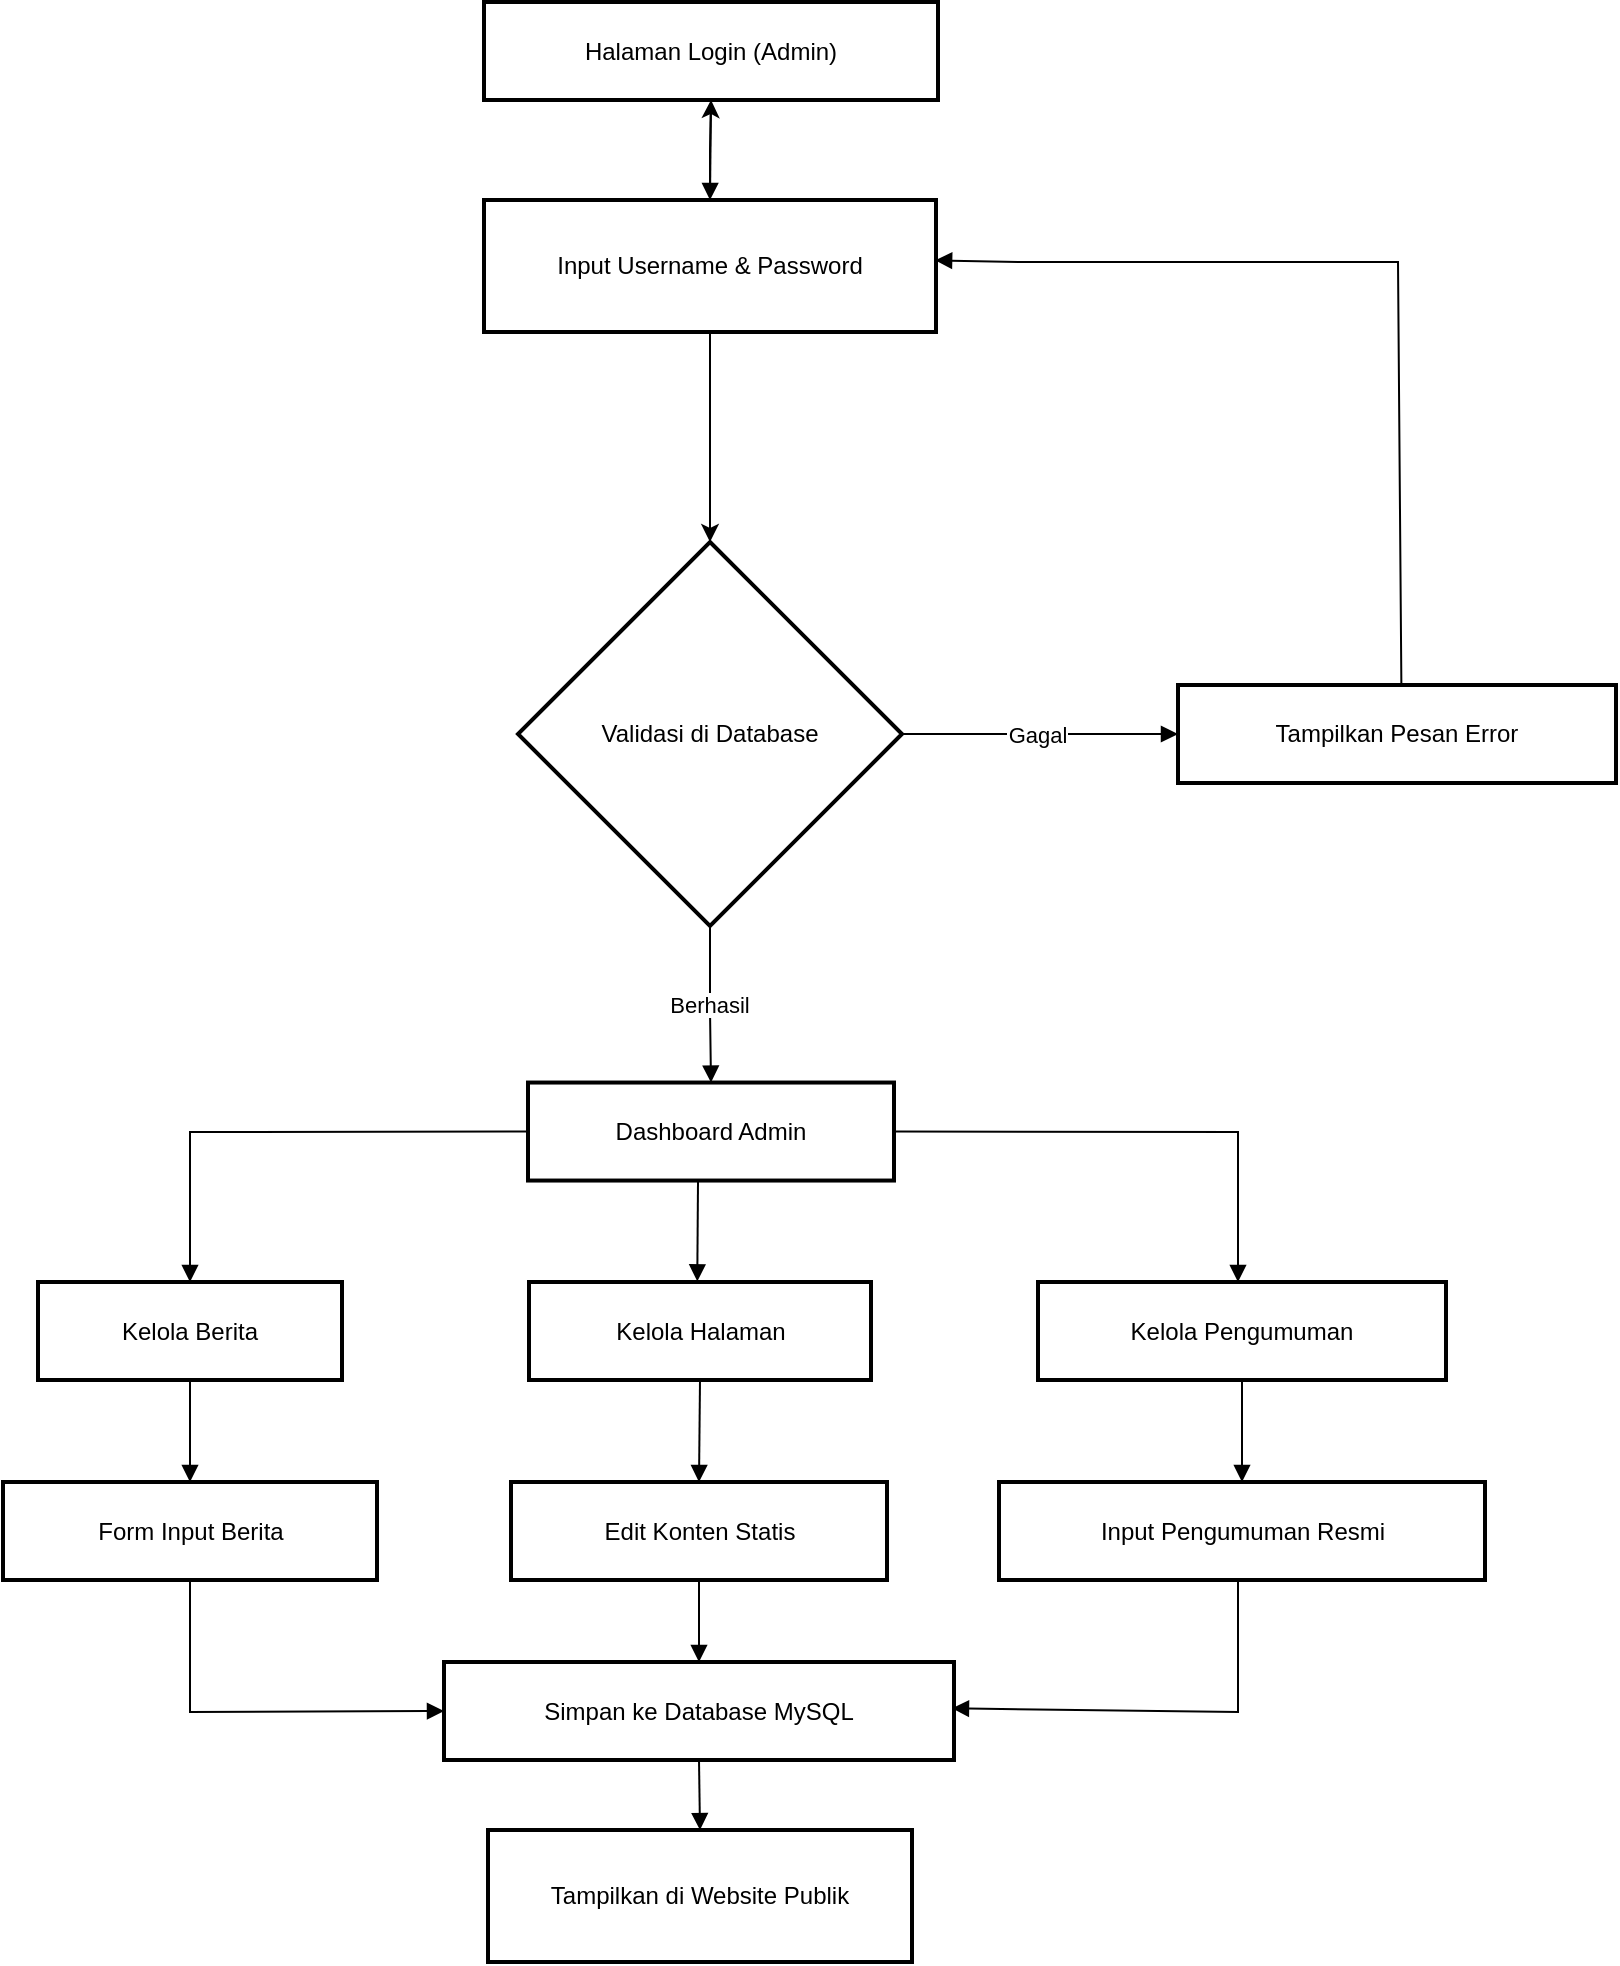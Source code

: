 <mxfile version="24.8.6">
  <diagram name="Page-1" id="P90HRmikMtcdqhs3i_oU">
    <mxGraphModel dx="1908" dy="1116" grid="1" gridSize="10" guides="1" tooltips="1" connect="1" arrows="1" fold="1" page="1" pageScale="1" pageWidth="850" pageHeight="1100" math="0" shadow="0">
      <root>
        <mxCell id="0" />
        <mxCell id="1" parent="0" />
        <mxCell id="STZAvJUDRx2i5rExlrTO-1" value="Halaman Login (Admin)" style="whiteSpace=wrap;strokeWidth=2;" vertex="1" parent="1">
          <mxGeometry x="423" y="20" width="227" height="49" as="geometry" />
        </mxCell>
        <mxCell id="STZAvJUDRx2i5rExlrTO-29" value="" style="edgeStyle=orthogonalEdgeStyle;rounded=0;orthogonalLoop=1;jettySize=auto;html=1;" edge="1" parent="1" source="STZAvJUDRx2i5rExlrTO-2" target="STZAvJUDRx2i5rExlrTO-1">
          <mxGeometry relative="1" as="geometry" />
        </mxCell>
        <mxCell id="STZAvJUDRx2i5rExlrTO-30" style="edgeStyle=orthogonalEdgeStyle;rounded=0;orthogonalLoop=1;jettySize=auto;html=1;exitX=0.5;exitY=1;exitDx=0;exitDy=0;entryX=0.5;entryY=0;entryDx=0;entryDy=0;" edge="1" parent="1" source="STZAvJUDRx2i5rExlrTO-2" target="STZAvJUDRx2i5rExlrTO-3">
          <mxGeometry relative="1" as="geometry" />
        </mxCell>
        <mxCell id="STZAvJUDRx2i5rExlrTO-2" value="Input Username &amp; Password" style="whiteSpace=wrap;strokeWidth=2;" vertex="1" parent="1">
          <mxGeometry x="423" y="119" width="226" height="66" as="geometry" />
        </mxCell>
        <mxCell id="STZAvJUDRx2i5rExlrTO-3" value="Validasi di Database" style="rhombus;strokeWidth=2;whiteSpace=wrap;" vertex="1" parent="1">
          <mxGeometry x="440" y="290" width="192" height="192" as="geometry" />
        </mxCell>
        <mxCell id="STZAvJUDRx2i5rExlrTO-4" value="Dashboard Admin" style="whiteSpace=wrap;strokeWidth=2;" vertex="1" parent="1">
          <mxGeometry x="445" y="560.27" width="183" height="49" as="geometry" />
        </mxCell>
        <mxCell id="STZAvJUDRx2i5rExlrTO-5" value="Tampilkan Pesan Error" style="whiteSpace=wrap;strokeWidth=2;" vertex="1" parent="1">
          <mxGeometry x="770" y="361.5" width="219" height="49" as="geometry" />
        </mxCell>
        <mxCell id="STZAvJUDRx2i5rExlrTO-6" value="Kelola Berita" style="whiteSpace=wrap;strokeWidth=2;" vertex="1" parent="1">
          <mxGeometry x="200" y="660" width="152" height="49" as="geometry" />
        </mxCell>
        <mxCell id="STZAvJUDRx2i5rExlrTO-7" value="Kelola Halaman" style="whiteSpace=wrap;strokeWidth=2;" vertex="1" parent="1">
          <mxGeometry x="445.5" y="660" width="171" height="49" as="geometry" />
        </mxCell>
        <mxCell id="STZAvJUDRx2i5rExlrTO-8" value="Kelola Pengumuman" style="whiteSpace=wrap;strokeWidth=2;" vertex="1" parent="1">
          <mxGeometry x="700" y="660" width="204" height="49" as="geometry" />
        </mxCell>
        <mxCell id="STZAvJUDRx2i5rExlrTO-9" value="Form Input Berita" style="whiteSpace=wrap;strokeWidth=2;" vertex="1" parent="1">
          <mxGeometry x="182.5" y="760" width="187" height="49" as="geometry" />
        </mxCell>
        <mxCell id="STZAvJUDRx2i5rExlrTO-10" value="Simpan ke Database MySQL" style="whiteSpace=wrap;strokeWidth=2;" vertex="1" parent="1">
          <mxGeometry x="403" y="850" width="255" height="49" as="geometry" />
        </mxCell>
        <mxCell id="STZAvJUDRx2i5rExlrTO-11" value="Tampilkan di Website Publik" style="whiteSpace=wrap;strokeWidth=2;" vertex="1" parent="1">
          <mxGeometry x="425" y="934" width="212" height="66" as="geometry" />
        </mxCell>
        <mxCell id="STZAvJUDRx2i5rExlrTO-12" value="Edit Konten Statis" style="whiteSpace=wrap;strokeWidth=2;" vertex="1" parent="1">
          <mxGeometry x="436.5" y="760" width="188" height="49" as="geometry" />
        </mxCell>
        <mxCell id="STZAvJUDRx2i5rExlrTO-13" value="Input Pengumuman Resmi" style="whiteSpace=wrap;strokeWidth=2;" vertex="1" parent="1">
          <mxGeometry x="680.5" y="760" width="243" height="49" as="geometry" />
        </mxCell>
        <mxCell id="STZAvJUDRx2i5rExlrTO-14" value="" style="curved=1;startArrow=none;endArrow=block;exitX=0.5;exitY=0.99;entryX=0.5;entryY=-0.01;rounded=0;" edge="1" parent="1" source="STZAvJUDRx2i5rExlrTO-1" target="STZAvJUDRx2i5rExlrTO-2">
          <mxGeometry relative="1" as="geometry">
            <Array as="points" />
          </mxGeometry>
        </mxCell>
        <mxCell id="STZAvJUDRx2i5rExlrTO-16" value="Berhasil" style="curved=0;startArrow=none;endArrow=block;exitX=0.5;exitY=1;entryX=0.5;entryY=0;rounded=0;exitDx=0;exitDy=0;" edge="1" parent="1" source="STZAvJUDRx2i5rExlrTO-3" target="STZAvJUDRx2i5rExlrTO-4">
          <mxGeometry relative="1" as="geometry">
            <Array as="points">
              <mxPoint x="536" y="524" />
            </Array>
            <mxPoint x="595" y="522.27" as="sourcePoint" />
          </mxGeometry>
        </mxCell>
        <mxCell id="STZAvJUDRx2i5rExlrTO-17" value="Gagal" style="curved=0;startArrow=none;endArrow=block;exitX=1;exitY=0.5;entryX=0;entryY=0.5;rounded=0;exitDx=0;exitDy=0;entryDx=0;entryDy=0;" edge="1" parent="1" source="STZAvJUDRx2i5rExlrTO-3" target="STZAvJUDRx2i5rExlrTO-5">
          <mxGeometry x="-0.015" relative="1" as="geometry">
            <Array as="points" />
            <mxPoint x="639.273" y="519.997" as="sourcePoint" />
            <mxPoint as="offset" />
          </mxGeometry>
        </mxCell>
        <mxCell id="STZAvJUDRx2i5rExlrTO-18" value="" style="curved=0;startArrow=none;endArrow=block;exitX=0.51;exitY=0;entryX=0.998;entryY=0.457;rounded=0;entryDx=0;entryDy=0;entryPerimeter=0;" edge="1" parent="1" source="STZAvJUDRx2i5rExlrTO-5" target="STZAvJUDRx2i5rExlrTO-2">
          <mxGeometry relative="1" as="geometry">
            <Array as="points">
              <mxPoint x="880" y="150" />
              <mxPoint x="690" y="150" />
            </Array>
          </mxGeometry>
        </mxCell>
        <mxCell id="STZAvJUDRx2i5rExlrTO-19" value="" style="curved=0;startArrow=none;endArrow=block;exitX=0;exitY=0.5;entryX=0.5;entryY=0;rounded=0;exitDx=0;exitDy=0;entryDx=0;entryDy=0;" edge="1" parent="1" source="STZAvJUDRx2i5rExlrTO-4" target="STZAvJUDRx2i5rExlrTO-6">
          <mxGeometry relative="1" as="geometry">
            <Array as="points">
              <mxPoint x="276" y="585" />
            </Array>
          </mxGeometry>
        </mxCell>
        <mxCell id="STZAvJUDRx2i5rExlrTO-20" value="" style="curved=0;startArrow=none;endArrow=block;entryX=0.492;entryY=-0.006;rounded=0;entryDx=0;entryDy=0;entryPerimeter=0;" edge="1" parent="1" target="STZAvJUDRx2i5rExlrTO-7">
          <mxGeometry relative="1" as="geometry">
            <Array as="points" />
            <mxPoint x="530" y="610" as="sourcePoint" />
          </mxGeometry>
        </mxCell>
        <mxCell id="STZAvJUDRx2i5rExlrTO-21" value="" style="curved=0;startArrow=none;endArrow=block;exitX=1;exitY=0.5;rounded=0;exitDx=0;exitDy=0;" edge="1" parent="1" source="STZAvJUDRx2i5rExlrTO-4">
          <mxGeometry relative="1" as="geometry">
            <Array as="points">
              <mxPoint x="800" y="585" />
            </Array>
            <mxPoint x="800" y="660" as="targetPoint" />
          </mxGeometry>
        </mxCell>
        <mxCell id="STZAvJUDRx2i5rExlrTO-22" value="" style="curved=1;startArrow=none;endArrow=block;exitX=0.5;exitY=1;entryX=0.5;entryY=0;rounded=0;exitDx=0;exitDy=0;" edge="1" parent="1" source="STZAvJUDRx2i5rExlrTO-6" target="STZAvJUDRx2i5rExlrTO-9">
          <mxGeometry relative="1" as="geometry">
            <Array as="points" />
          </mxGeometry>
        </mxCell>
        <mxCell id="STZAvJUDRx2i5rExlrTO-23" value="" style="curved=0;startArrow=none;endArrow=block;exitX=0.5;exitY=0.99;entryX=0;entryY=0.5;rounded=0;entryDx=0;entryDy=0;" edge="1" parent="1" source="STZAvJUDRx2i5rExlrTO-9" target="STZAvJUDRx2i5rExlrTO-10">
          <mxGeometry relative="1" as="geometry">
            <Array as="points">
              <mxPoint x="276" y="875" />
            </Array>
          </mxGeometry>
        </mxCell>
        <mxCell id="STZAvJUDRx2i5rExlrTO-24" value="" style="curved=1;startArrow=none;endArrow=block;exitX=0.5;exitY=1;entryX=0.5;entryY=0;rounded=0;" edge="1" parent="1" source="STZAvJUDRx2i5rExlrTO-10" target="STZAvJUDRx2i5rExlrTO-11">
          <mxGeometry relative="1" as="geometry">
            <Array as="points" />
          </mxGeometry>
        </mxCell>
        <mxCell id="STZAvJUDRx2i5rExlrTO-25" value="" style="curved=1;startArrow=none;endArrow=block;exitX=0.5;exitY=1;entryX=0.5;entryY=0;rounded=0;" edge="1" parent="1" source="STZAvJUDRx2i5rExlrTO-7" target="STZAvJUDRx2i5rExlrTO-12">
          <mxGeometry relative="1" as="geometry">
            <Array as="points" />
          </mxGeometry>
        </mxCell>
        <mxCell id="STZAvJUDRx2i5rExlrTO-26" value="" style="curved=0;startArrow=none;endArrow=block;exitX=0.5;exitY=0.99;rounded=0;" edge="1" parent="1" source="STZAvJUDRx2i5rExlrTO-12" target="STZAvJUDRx2i5rExlrTO-10">
          <mxGeometry relative="1" as="geometry">
            <Array as="points" />
          </mxGeometry>
        </mxCell>
        <mxCell id="STZAvJUDRx2i5rExlrTO-27" value="" style="curved=0;startArrow=none;endArrow=block;exitX=0.5;exitY=1;entryX=0.5;entryY=0;rounded=0;" edge="1" parent="1" source="STZAvJUDRx2i5rExlrTO-8" target="STZAvJUDRx2i5rExlrTO-13">
          <mxGeometry relative="1" as="geometry">
            <Array as="points" />
          </mxGeometry>
        </mxCell>
        <mxCell id="STZAvJUDRx2i5rExlrTO-28" value="" style="curved=0;startArrow=none;endArrow=block;rounded=0;entryX=0.996;entryY=0.473;entryDx=0;entryDy=0;entryPerimeter=0;" edge="1" parent="1" target="STZAvJUDRx2i5rExlrTO-10">
          <mxGeometry relative="1" as="geometry">
            <Array as="points">
              <mxPoint x="800" y="875" />
            </Array>
            <mxPoint x="800" y="810" as="sourcePoint" />
            <mxPoint x="660" y="940" as="targetPoint" />
          </mxGeometry>
        </mxCell>
      </root>
    </mxGraphModel>
  </diagram>
</mxfile>
